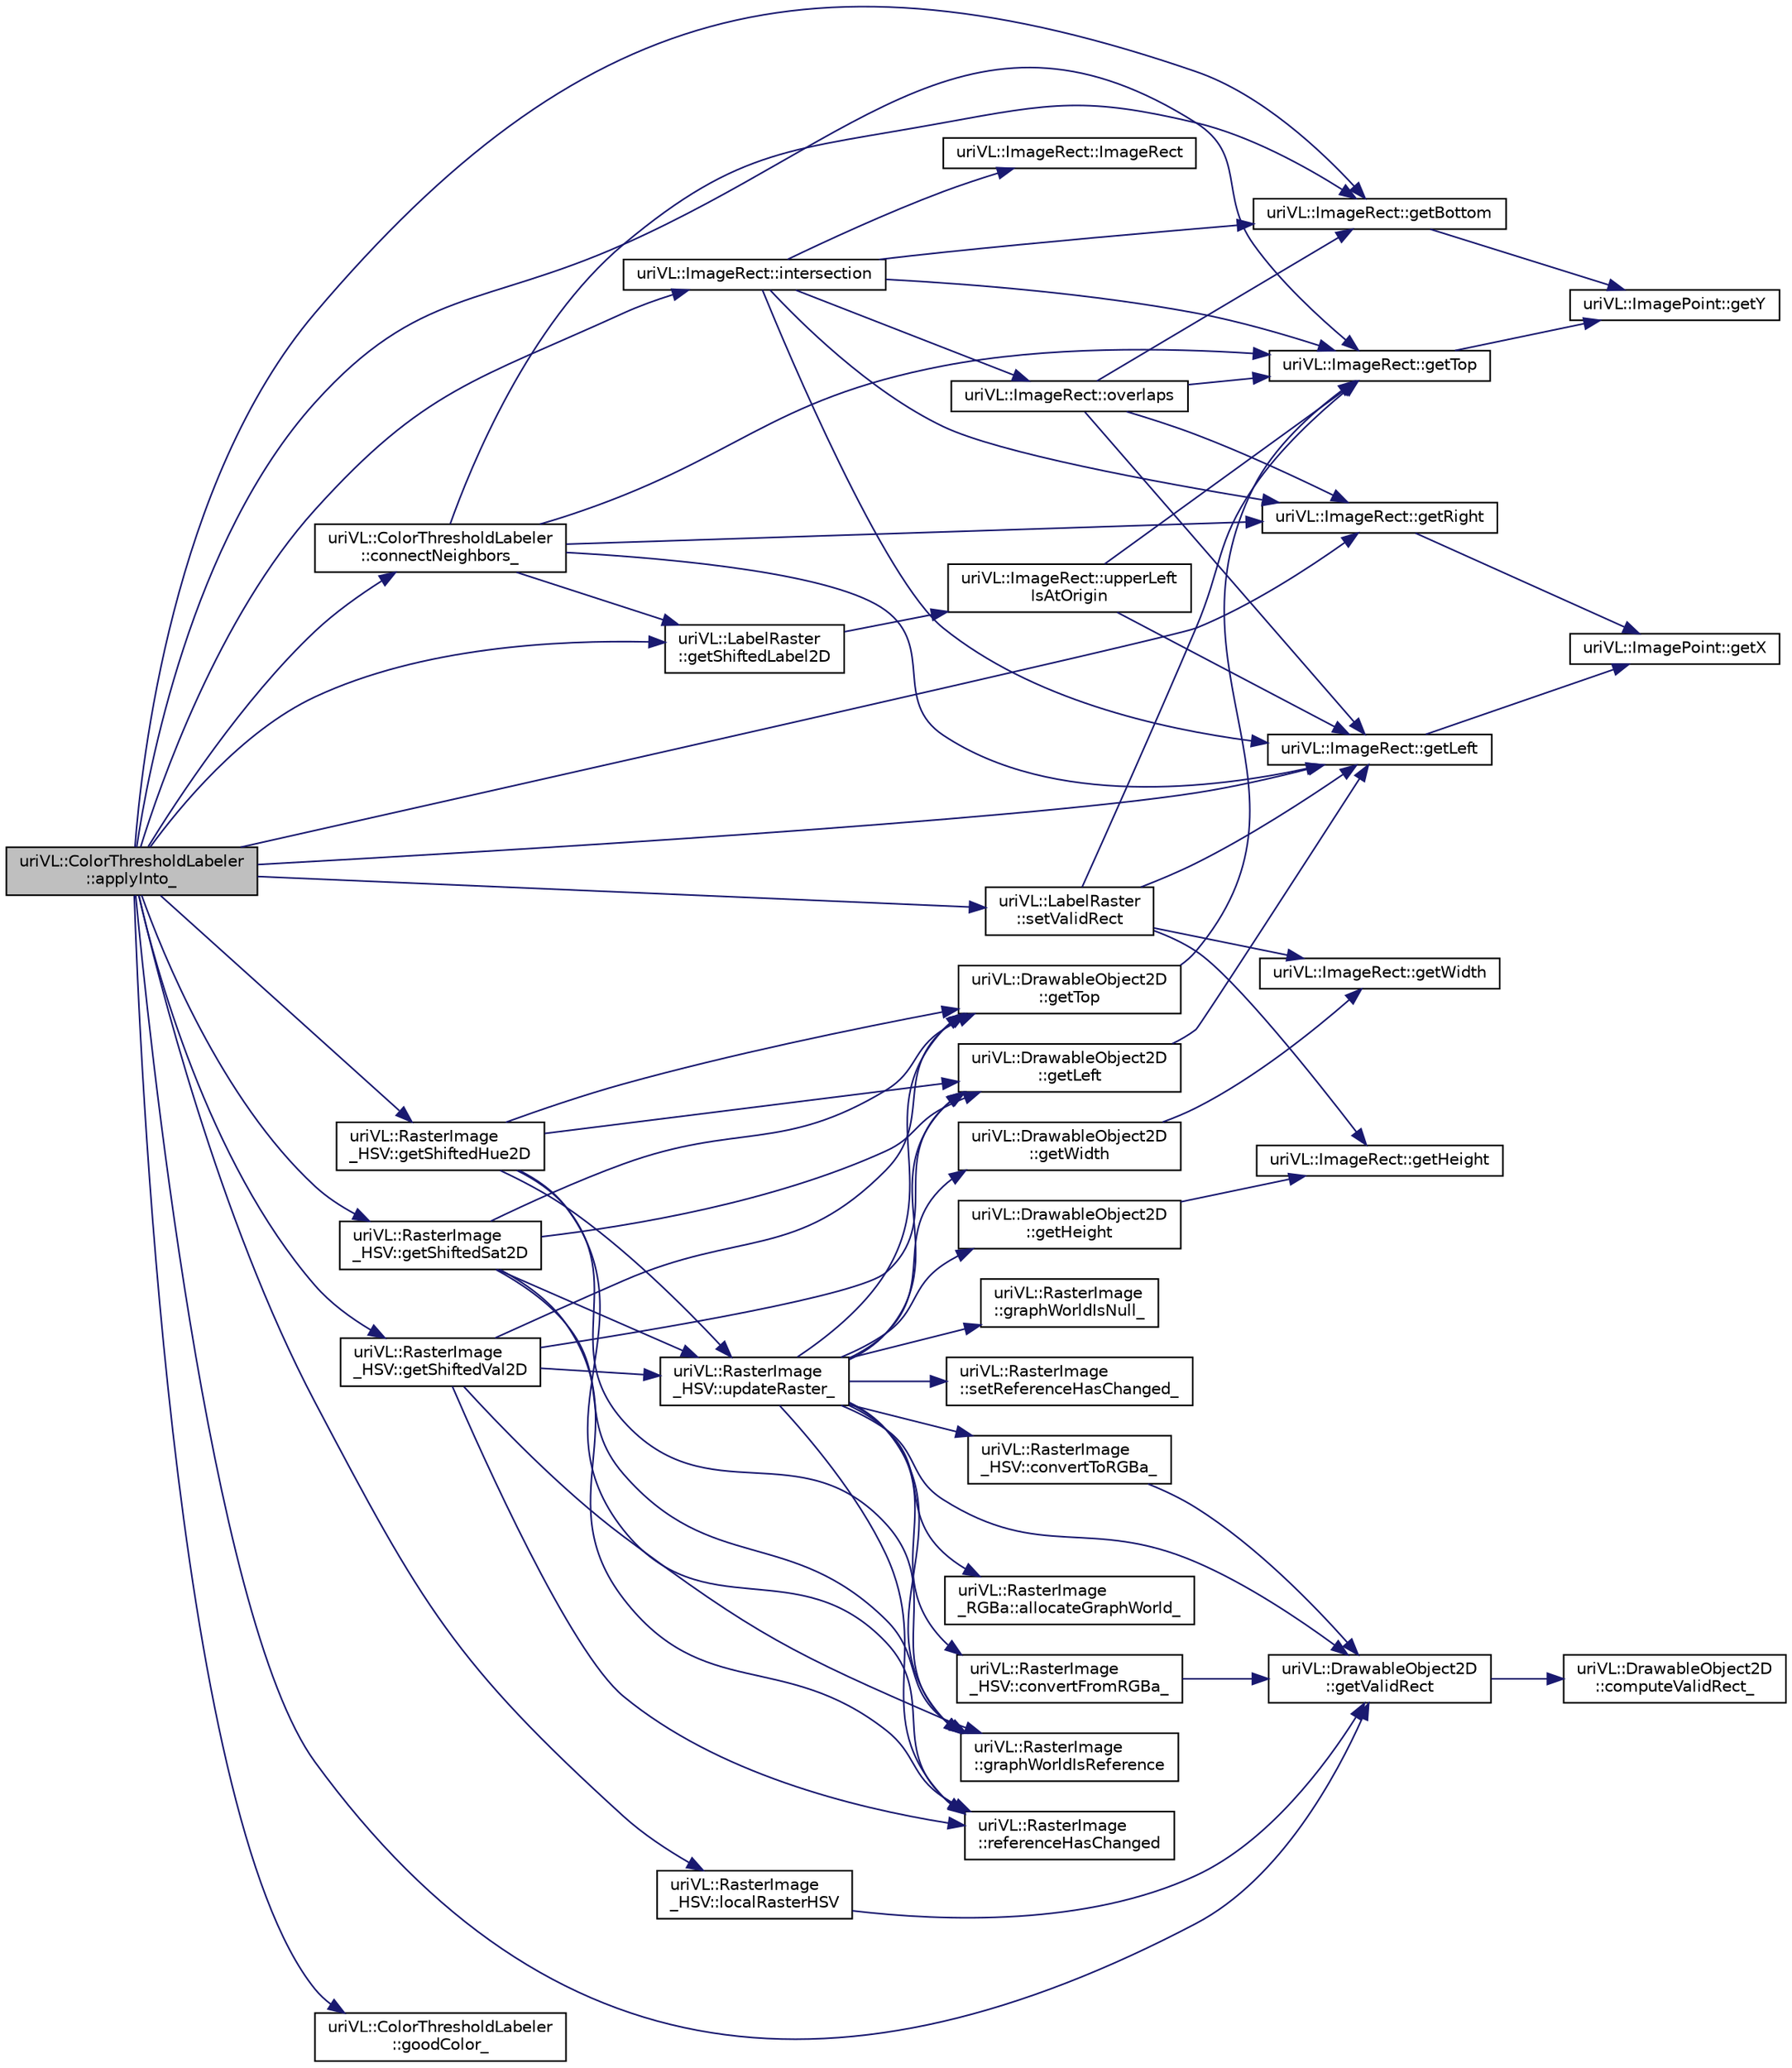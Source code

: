 digraph "uriVL::ColorThresholdLabeler::applyInto_"
{
  edge [fontname="Helvetica",fontsize="10",labelfontname="Helvetica",labelfontsize="10"];
  node [fontname="Helvetica",fontsize="10",shape=record];
  rankdir="LR";
  Node1 [label="uriVL::ColorThresholdLabeler\l::applyInto_",height=0.2,width=0.4,color="black", fillcolor="grey75", style="filled", fontcolor="black"];
  Node1 -> Node2 [color="midnightblue",fontsize="10",style="solid",fontname="Helvetica"];
  Node2 [label="uriVL::ColorThresholdLabeler\l::connectNeighbors_",height=0.2,width=0.4,color="black", fillcolor="white", style="filled",URL="$classuriVL_1_1ColorThresholdLabeler.html#a2e64b1b77e8b2cea92ede06d4afc31bc",tooltip="connect neighbor pixels based on each pixel&#39;s 8-neighborhood label values "];
  Node2 -> Node3 [color="midnightblue",fontsize="10",style="solid",fontname="Helvetica"];
  Node3 [label="uriVL::ImageRect::getTop",height=0.2,width=0.4,color="black", fillcolor="white", style="filled",URL="$classuriVL_1_1ImageRect.html#a2715b0a7b291354fd839a95ece0e0aba",tooltip="Returns the minimum y coordinate of the rectangle. "];
  Node3 -> Node4 [color="midnightblue",fontsize="10",style="solid",fontname="Helvetica"];
  Node4 [label="uriVL::ImagePoint::getY",height=0.2,width=0.4,color="black", fillcolor="white", style="filled",URL="$classuriVL_1_1ImagePoint.html#a4edda1ad5b1f3b39db3ac200dfddf016",tooltip="Returns the point&#39;s y coordinate. "];
  Node2 -> Node5 [color="midnightblue",fontsize="10",style="solid",fontname="Helvetica"];
  Node5 [label="uriVL::ImageRect::getBottom",height=0.2,width=0.4,color="black", fillcolor="white", style="filled",URL="$classuriVL_1_1ImageRect.html#acb34c902550ecb25f7fa6ffb620aea71",tooltip="Returns the maximum y coordinate of the rectangle. "];
  Node5 -> Node4 [color="midnightblue",fontsize="10",style="solid",fontname="Helvetica"];
  Node2 -> Node6 [color="midnightblue",fontsize="10",style="solid",fontname="Helvetica"];
  Node6 [label="uriVL::ImageRect::getLeft",height=0.2,width=0.4,color="black", fillcolor="white", style="filled",URL="$classuriVL_1_1ImageRect.html#a38bd531df6bd6c4892bca1a690feda13",tooltip="Returns the minimum x coordinate of the rectangle. "];
  Node6 -> Node7 [color="midnightblue",fontsize="10",style="solid",fontname="Helvetica"];
  Node7 [label="uriVL::ImagePoint::getX",height=0.2,width=0.4,color="black", fillcolor="white", style="filled",URL="$classuriVL_1_1ImagePoint.html#a4845eb34e164c8dffd9b366cf61f3f5b",tooltip="Returns the point&#39;s x coordinate. "];
  Node2 -> Node8 [color="midnightblue",fontsize="10",style="solid",fontname="Helvetica"];
  Node8 [label="uriVL::ImageRect::getRight",height=0.2,width=0.4,color="black", fillcolor="white", style="filled",URL="$classuriVL_1_1ImageRect.html#a89884bd1866a1b7ffb67d4cc1ec1a052",tooltip="Returns the maximum x coordinate of the rectangle. "];
  Node8 -> Node7 [color="midnightblue",fontsize="10",style="solid",fontname="Helvetica"];
  Node2 -> Node9 [color="midnightblue",fontsize="10",style="solid",fontname="Helvetica"];
  Node9 [label="uriVL::LabelRaster\l::getShiftedLabel2D",height=0.2,width=0.4,color="black", fillcolor="white", style="filled",URL="$classuriVL_1_1LabelRaster.html#a133fd2c51e4eed625df31a4b452ce2be",tooltip="Returns the label raster&#39;s read-only shifted 2D array. "];
  Node9 -> Node10 [color="midnightblue",fontsize="10",style="solid",fontname="Helvetica"];
  Node10 [label="uriVL::ImageRect::upperLeft\lIsAtOrigin",height=0.2,width=0.4,color="black", fillcolor="white", style="filled",URL="$classuriVL_1_1ImageRect.html#a0f6446fb5a440e3d901d07bf791625c0",tooltip="Indicates whether this rectangle has its upper left corner at (0, 0) "];
  Node10 -> Node3 [color="midnightblue",fontsize="10",style="solid",fontname="Helvetica"];
  Node10 -> Node6 [color="midnightblue",fontsize="10",style="solid",fontname="Helvetica"];
  Node1 -> Node5 [color="midnightblue",fontsize="10",style="solid",fontname="Helvetica"];
  Node1 -> Node6 [color="midnightblue",fontsize="10",style="solid",fontname="Helvetica"];
  Node1 -> Node8 [color="midnightblue",fontsize="10",style="solid",fontname="Helvetica"];
  Node1 -> Node11 [color="midnightblue",fontsize="10",style="solid",fontname="Helvetica"];
  Node11 [label="uriVL::RasterImage\l_HSV::getShiftedHue2D",height=0.2,width=0.4,color="black", fillcolor="white", style="filled",URL="$classuriVL_1_1RasterImage__HSV.html#a72e5a012356dcc397ca2141e8233e856",tooltip="Returns the hue as a read-only shifted 2D raster. "];
  Node11 -> Node12 [color="midnightblue",fontsize="10",style="solid",fontname="Helvetica"];
  Node12 [label="uriVL::RasterImage\l::graphWorldIsReference",height=0.2,width=0.4,color="black", fillcolor="white", style="filled",URL="$classuriVL_1_1RasterImage.html#ac6190461f1bd30c426fc3d183b74429b",tooltip="Indicates whether or not the raster stored in the GraphWorld (if it exists) contains the reference va..."];
  Node11 -> Node13 [color="midnightblue",fontsize="10",style="solid",fontname="Helvetica"];
  Node13 [label="uriVL::RasterImage\l::referenceHasChanged",height=0.2,width=0.4,color="black", fillcolor="white", style="filled",URL="$classuriVL_1_1RasterImage.html#a8d10dedd31a0e59925bdf31a37d03097",tooltip="Indicates whether or not the reference raster for this image has been modified. "];
  Node11 -> Node14 [color="midnightblue",fontsize="10",style="solid",fontname="Helvetica"];
  Node14 [label="uriVL::RasterImage\l_HSV::updateRaster_",height=0.2,width=0.4,color="black", fillcolor="white", style="filled",URL="$classuriVL_1_1RasterImage__HSV.html#acea5d54496623c70bc30d825b339dbba",tooltip="Forces an update of the base rgb raster if it is not the reference raster. "];
  Node14 -> Node13 [color="midnightblue",fontsize="10",style="solid",fontname="Helvetica"];
  Node14 -> Node15 [color="midnightblue",fontsize="10",style="solid",fontname="Helvetica"];
  Node15 [label="uriVL::RasterImage\l::graphWorldIsNull_",height=0.2,width=0.4,color="black", fillcolor="white", style="filled",URL="$classuriVL_1_1RasterImage.html#a828cf5c4cfe56eaa135c6f7c0d17f49c",tooltip="Indicates whether the GraphWorld was allocated for this object. "];
  Node14 -> Node16 [color="midnightblue",fontsize="10",style="solid",fontname="Helvetica"];
  Node16 [label="uriVL::RasterImage\l::setReferenceHasChanged_",height=0.2,width=0.4,color="black", fillcolor="white", style="filled",URL="$classuriVL_1_1RasterImage.html#a6c62baac612cff6df7be87dce2dfc5fb",tooltip="To be called by a child class that has modified the graphworld or one of the secondary rasters..."];
  Node14 -> Node12 [color="midnightblue",fontsize="10",style="solid",fontname="Helvetica"];
  Node14 -> Node17 [color="midnightblue",fontsize="10",style="solid",fontname="Helvetica"];
  Node17 [label="uriVL::RasterImage\l_HSV::convertFromRGBa_",height=0.2,width=0.4,color="black", fillcolor="white", style="filled",URL="$classuriVL_1_1RasterImage__HSV.html#a0c641f26c0f5e53b785f13fe83033dd1",tooltip="Calculates HSV values for the input RGBa image received as parameter. "];
  Node17 -> Node18 [color="midnightblue",fontsize="10",style="solid",fontname="Helvetica"];
  Node18 [label="uriVL::DrawableObject2D\l::getValidRect",height=0.2,width=0.4,color="black", fillcolor="white", style="filled",URL="$classuriVL_1_1DrawableObject2D.html#ad654c2c5da02b3b20298c3eef4153874",tooltip="Returns the object&#39;s valid data rectangle. "];
  Node18 -> Node19 [color="midnightblue",fontsize="10",style="solid",fontname="Helvetica"];
  Node19 [label="uriVL::DrawableObject2D\l::computeValidRect_",height=0.2,width=0.4,color="black", fillcolor="white", style="filled",URL="$classuriVL_1_1DrawableObject2D.html#a9eb135fd212d80a8fbc3caa7e242d9dd",tooltip="Calculates the object&#39;s valid box. "];
  Node14 -> Node18 [color="midnightblue",fontsize="10",style="solid",fontname="Helvetica"];
  Node14 -> Node20 [color="midnightblue",fontsize="10",style="solid",fontname="Helvetica"];
  Node20 [label="uriVL::RasterImage\l_RGBa::allocateGraphWorld_",height=0.2,width=0.4,color="black", fillcolor="white", style="filled",URL="$classuriVL_1_1RasterImage__RGBa.html#aea7a75a0d82569bb7f29ae38d5789651",tooltip="Alocates the GraphWorld for this object at the set dimensions. "];
  Node14 -> Node21 [color="midnightblue",fontsize="10",style="solid",fontname="Helvetica"];
  Node21 [label="uriVL::DrawableObject2D\l::getHeight",height=0.2,width=0.4,color="black", fillcolor="white", style="filled",URL="$classuriVL_1_1DrawableObject2D.html#a0fa48af9667c5a4b53bd2a9bf0eea240",tooltip="Returns the number of rows for the image. "];
  Node21 -> Node22 [color="midnightblue",fontsize="10",style="solid",fontname="Helvetica"];
  Node22 [label="uriVL::ImageRect::getHeight",height=0.2,width=0.4,color="black", fillcolor="white", style="filled",URL="$classuriVL_1_1ImageRect.html#aa757d85ab5d5230bc0ca53f5960e14f3",tooltip="Returns the height of the rectangle. "];
  Node14 -> Node23 [color="midnightblue",fontsize="10",style="solid",fontname="Helvetica"];
  Node23 [label="uriVL::DrawableObject2D\l::getWidth",height=0.2,width=0.4,color="black", fillcolor="white", style="filled",URL="$classuriVL_1_1DrawableObject2D.html#a01127dbd10a99cdbb7596e48539068c9",tooltip="Returns the number of columns for the image. "];
  Node23 -> Node24 [color="midnightblue",fontsize="10",style="solid",fontname="Helvetica"];
  Node24 [label="uriVL::ImageRect::getWidth",height=0.2,width=0.4,color="black", fillcolor="white", style="filled",URL="$classuriVL_1_1ImageRect.html#a1081dc6f638b33ebf30d0a43d51289ef",tooltip="Returns the width of the rectangle. "];
  Node14 -> Node25 [color="midnightblue",fontsize="10",style="solid",fontname="Helvetica"];
  Node25 [label="uriVL::DrawableObject2D\l::getTop",height=0.2,width=0.4,color="black", fillcolor="white", style="filled",URL="$classuriVL_1_1DrawableObject2D.html#a01508a3886015ab55449c46989af2277",tooltip="Returns the minimum y coordinate of the bounding rectangle. "];
  Node25 -> Node3 [color="midnightblue",fontsize="10",style="solid",fontname="Helvetica"];
  Node14 -> Node26 [color="midnightblue",fontsize="10",style="solid",fontname="Helvetica"];
  Node26 [label="uriVL::DrawableObject2D\l::getLeft",height=0.2,width=0.4,color="black", fillcolor="white", style="filled",URL="$classuriVL_1_1DrawableObject2D.html#a9c92e6b3d3b0753514e677080c762ef0",tooltip="Returns the minimum x coordinate of the bounding rectangle. "];
  Node26 -> Node6 [color="midnightblue",fontsize="10",style="solid",fontname="Helvetica"];
  Node14 -> Node27 [color="midnightblue",fontsize="10",style="solid",fontname="Helvetica"];
  Node27 [label="uriVL::RasterImage\l_HSV::convertToRGBa_",height=0.2,width=0.4,color="black", fillcolor="white", style="filled",URL="$classuriVL_1_1RasterImage__HSV.html#a13f1af375d7dd95bba79819652f4e820",tooltip="Updates the RGBa raster of this raster image to match the HSV rasters. "];
  Node27 -> Node18 [color="midnightblue",fontsize="10",style="solid",fontname="Helvetica"];
  Node11 -> Node25 [color="midnightblue",fontsize="10",style="solid",fontname="Helvetica"];
  Node11 -> Node26 [color="midnightblue",fontsize="10",style="solid",fontname="Helvetica"];
  Node1 -> Node9 [color="midnightblue",fontsize="10",style="solid",fontname="Helvetica"];
  Node1 -> Node28 [color="midnightblue",fontsize="10",style="solid",fontname="Helvetica"];
  Node28 [label="uriVL::RasterImage\l_HSV::getShiftedSat2D",height=0.2,width=0.4,color="black", fillcolor="white", style="filled",URL="$classuriVL_1_1RasterImage__HSV.html#a59baf092410adae9819c9b15b3a0f7e6",tooltip="Returns the saturation as a read-only shifted 2D raster. "];
  Node28 -> Node12 [color="midnightblue",fontsize="10",style="solid",fontname="Helvetica"];
  Node28 -> Node13 [color="midnightblue",fontsize="10",style="solid",fontname="Helvetica"];
  Node28 -> Node14 [color="midnightblue",fontsize="10",style="solid",fontname="Helvetica"];
  Node28 -> Node25 [color="midnightblue",fontsize="10",style="solid",fontname="Helvetica"];
  Node28 -> Node26 [color="midnightblue",fontsize="10",style="solid",fontname="Helvetica"];
  Node1 -> Node29 [color="midnightblue",fontsize="10",style="solid",fontname="Helvetica"];
  Node29 [label="uriVL::RasterImage\l_HSV::getShiftedVal2D",height=0.2,width=0.4,color="black", fillcolor="white", style="filled",URL="$classuriVL_1_1RasterImage__HSV.html#a0f18c0d460abc57763d6239420c505d5",tooltip="Returns the value as a read-only shifted 2D raster. "];
  Node29 -> Node12 [color="midnightblue",fontsize="10",style="solid",fontname="Helvetica"];
  Node29 -> Node13 [color="midnightblue",fontsize="10",style="solid",fontname="Helvetica"];
  Node29 -> Node14 [color="midnightblue",fontsize="10",style="solid",fontname="Helvetica"];
  Node29 -> Node25 [color="midnightblue",fontsize="10",style="solid",fontname="Helvetica"];
  Node29 -> Node26 [color="midnightblue",fontsize="10",style="solid",fontname="Helvetica"];
  Node1 -> Node3 [color="midnightblue",fontsize="10",style="solid",fontname="Helvetica"];
  Node1 -> Node18 [color="midnightblue",fontsize="10",style="solid",fontname="Helvetica"];
  Node1 -> Node30 [color="midnightblue",fontsize="10",style="solid",fontname="Helvetica"];
  Node30 [label="uriVL::ColorThresholdLabeler\l::goodColor_",height=0.2,width=0.4,color="black", fillcolor="white", style="filled",URL="$classuriVL_1_1ColorThresholdLabeler.html#a84a7c55f1eaa1df381210a5eb71c4848",tooltip="Checks if the color (in HSV space) belongs to the color domain sought. "];
  Node1 -> Node31 [color="midnightblue",fontsize="10",style="solid",fontname="Helvetica"];
  Node31 [label="uriVL::ImageRect::intersection",height=0.2,width=0.4,color="black", fillcolor="white", style="filled",URL="$classuriVL_1_1ImageRect.html#a4efe309aec03dcdb3e12ff86a906e6fb",tooltip="Returns the intersection of the two rectangles received as parameters. "];
  Node31 -> Node32 [color="midnightblue",fontsize="10",style="solid",fontname="Helvetica"];
  Node32 [label="uriVL::ImageRect::overlaps",height=0.2,width=0.4,color="black", fillcolor="white", style="filled",URL="$classuriVL_1_1ImageRect.html#a707979de0d8a0079379467712866e200",tooltip="Indicates whether this rectangle and the one received as parameter overlap. "];
  Node32 -> Node5 [color="midnightblue",fontsize="10",style="solid",fontname="Helvetica"];
  Node32 -> Node3 [color="midnightblue",fontsize="10",style="solid",fontname="Helvetica"];
  Node32 -> Node8 [color="midnightblue",fontsize="10",style="solid",fontname="Helvetica"];
  Node32 -> Node6 [color="midnightblue",fontsize="10",style="solid",fontname="Helvetica"];
  Node31 -> Node6 [color="midnightblue",fontsize="10",style="solid",fontname="Helvetica"];
  Node31 -> Node8 [color="midnightblue",fontsize="10",style="solid",fontname="Helvetica"];
  Node31 -> Node3 [color="midnightblue",fontsize="10",style="solid",fontname="Helvetica"];
  Node31 -> Node5 [color="midnightblue",fontsize="10",style="solid",fontname="Helvetica"];
  Node31 -> Node33 [color="midnightblue",fontsize="10",style="solid",fontname="Helvetica"];
  Node33 [label="uriVL::ImageRect::ImageRect",height=0.2,width=0.4,color="black", fillcolor="white", style="filled",URL="$classuriVL_1_1ImageRect.html#ab5d9afae21bbf5cd673a0161390e63e2",tooltip="Default Constructor. "];
  Node1 -> Node34 [color="midnightblue",fontsize="10",style="solid",fontname="Helvetica"];
  Node34 [label="uriVL::RasterImage\l_HSV::localRasterHSV",height=0.2,width=0.4,color="black", fillcolor="white", style="filled",URL="$classuriVL_1_1RasterImage__HSV.html#ae61598f218d92879a04cd042b598d111",tooltip="Allocates a read-only HSV copy of the image received as parameter if that image is not already some f..."];
  Node34 -> Node18 [color="midnightblue",fontsize="10",style="solid",fontname="Helvetica"];
  Node1 -> Node35 [color="midnightblue",fontsize="10",style="solid",fontname="Helvetica"];
  Node35 [label="uriVL::LabelRaster\l::setValidRect",height=0.2,width=0.4,color="black", fillcolor="white", style="filled",URL="$classuriVL_1_1LabelRaster.html#a6811c9a2c53a4877ae8627b72cd71f29",tooltip="Sets a new valid data rectangle for the label raster. "];
  Node35 -> Node6 [color="midnightblue",fontsize="10",style="solid",fontname="Helvetica"];
  Node35 -> Node3 [color="midnightblue",fontsize="10",style="solid",fontname="Helvetica"];
  Node35 -> Node24 [color="midnightblue",fontsize="10",style="solid",fontname="Helvetica"];
  Node35 -> Node22 [color="midnightblue",fontsize="10",style="solid",fontname="Helvetica"];
}
